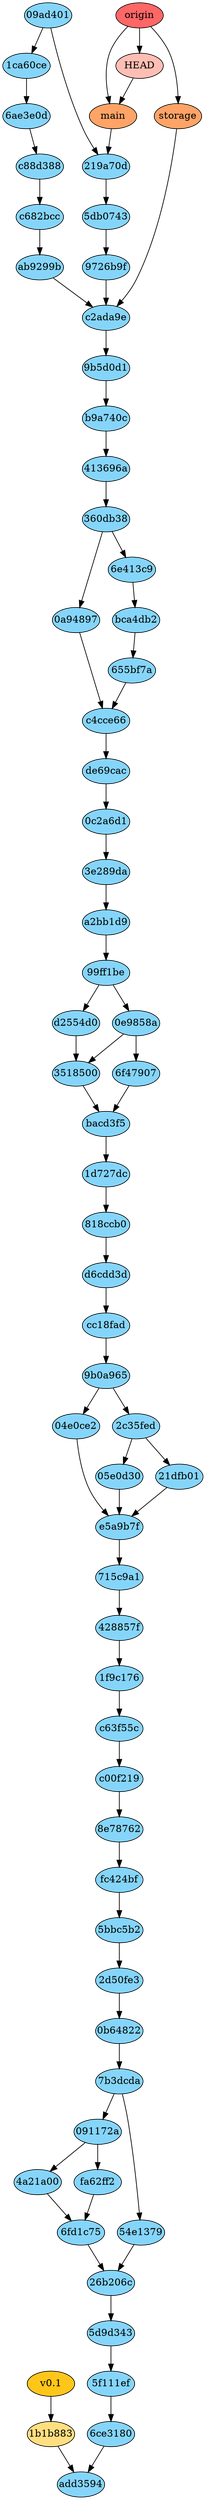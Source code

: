 digraph auto {
	graph [bgcolor=transparent]
	node [fixedsize=true style=filled width=0.95]
	"04e0ce2cf11f1f6ba039eb71cb4e4a8d91a70978" [label="04e0ce2" fillcolor="#85d5fa"]
	"04e0ce2cf11f1f6ba039eb71cb4e4a8d91a70978" -> e5a9b7f2dd9cf1d7278a7dd8567de5a8be013147
	"05e0d3007ed92d11eef474657f2da43845ee71eb" [label="05e0d30" fillcolor="#85d5fa"]
	"05e0d3007ed92d11eef474657f2da43845ee71eb" -> e5a9b7f2dd9cf1d7278a7dd8567de5a8be013147
	"091172a680d0e2c01c296db72e9969b0876e2c21" [label="091172a" fillcolor="#85d5fa"]
	"091172a680d0e2c01c296db72e9969b0876e2c21" -> "4a21a00ededb9e96858d7d5f92693789ace7c7c3"
	"091172a680d0e2c01c296db72e9969b0876e2c21" -> fa62ff2d40d83516aa382fb0f8d0c98d04b80079
	"09ad4018e3ce0f795a71bb41976242a9999bbcad" [label="09ad401" fillcolor="#85d5fa"]
	"09ad4018e3ce0f795a71bb41976242a9999bbcad" -> "1ca60ce68b720ee0919fe989e2c19fb0305353f8"
	"09ad4018e3ce0f795a71bb41976242a9999bbcad" -> "219a70d71731c30374d14ee4b9b4a4f222d37611"
	"0a9489700c3b98cc7d2faa7cc0869a6cf04033b0" [label="0a94897" fillcolor="#85d5fa"]
	"0a9489700c3b98cc7d2faa7cc0869a6cf04033b0" -> c4cce66de3796c1a164d270a58df3759dd70be30
	"0b648227f83112388f5463c698c1d6995a676840" [label="0b64822" fillcolor="#85d5fa"]
	"0b648227f83112388f5463c698c1d6995a676840" -> "7b3dcda5e26371d32425b690dfcc982da9e1e4b8"
	"0c2a6d1ac8e68dac3ab1affdd09d2ef4d0603a34" [label="0c2a6d1" fillcolor="#85d5fa"]
	"0c2a6d1ac8e68dac3ab1affdd09d2ef4d0603a34" -> "3e289da4696250803b160def9b28d845f0266a0d"
	"0e9858a157b2ae178cdce2c0eab9d6aa547eb37f" [label="0e9858a" fillcolor="#85d5fa"]
	"0e9858a157b2ae178cdce2c0eab9d6aa547eb37f" -> "35185009f073559654a94046c3cf1963d8882d21"
	"0e9858a157b2ae178cdce2c0eab9d6aa547eb37f" -> "6f4790779abb175049c177c61bbc09fd848716ea"
	"1ca60ce68b720ee0919fe989e2c19fb0305353f8" [label="1ca60ce" fillcolor="#85d5fa"]
	"1ca60ce68b720ee0919fe989e2c19fb0305353f8" -> "6ae3e0de99dc566508efdd84402e512d325e3d87"
	"1d727dc012361a64ab4bb3d2b192a69d63561c9c" [label="1d727dc" fillcolor="#85d5fa"]
	"1d727dc012361a64ab4bb3d2b192a69d63561c9c" -> "818ccb06e4cb9072d24963edf8f9be2441c464e3"
	"1f9c176c8f25abb5fecd5cc1f8cbcf4d674377ad" [label="1f9c176" fillcolor="#85d5fa"]
	"1f9c176c8f25abb5fecd5cc1f8cbcf4d674377ad" -> c63f55c6458c373527c7a2e1c4f51cc3c738287f
	"219a70d71731c30374d14ee4b9b4a4f222d37611" [label="219a70d" fillcolor="#85d5fa"]
	"219a70d71731c30374d14ee4b9b4a4f222d37611" -> "5db07430bcde2a575a6981eb109a1f833d518473"
	"21dfb0190a3af204dcb6e1df3118b0948b47c34b" [label="21dfb01" fillcolor="#85d5fa"]
	"21dfb0190a3af204dcb6e1df3118b0948b47c34b" -> e5a9b7f2dd9cf1d7278a7dd8567de5a8be013147
	"26b206c1bbb5ad9fe867d983d6d3ca71751b99a3" [label="26b206c" fillcolor="#85d5fa"]
	"26b206c1bbb5ad9fe867d983d6d3ca71751b99a3" -> "5d9d343861157f9745dba7a3a112b82c9ffacc9e"
	"2c35fed4defed4d2a1377e79c98f061a5be5165b" [label="2c35fed" fillcolor="#85d5fa"]
	"2c35fed4defed4d2a1377e79c98f061a5be5165b" -> "21dfb0190a3af204dcb6e1df3118b0948b47c34b"
	"2c35fed4defed4d2a1377e79c98f061a5be5165b" -> "05e0d3007ed92d11eef474657f2da43845ee71eb"
	"2d50fe371b5a75c102f267ca5490f5a71dc0c02d" [label="2d50fe3" fillcolor="#85d5fa"]
	"2d50fe371b5a75c102f267ca5490f5a71dc0c02d" -> "0b648227f83112388f5463c698c1d6995a676840"
	"35185009f073559654a94046c3cf1963d8882d21" [label=3518500 fillcolor="#85d5fa"]
	"35185009f073559654a94046c3cf1963d8882d21" -> bacd3f556a2318cdb35cc5a9d046b5500aaec8cd
	"360db384687841ac76dcfce02d44af23f318d355" [label="360db38" fillcolor="#85d5fa"]
	"360db384687841ac76dcfce02d44af23f318d355" -> "0a9489700c3b98cc7d2faa7cc0869a6cf04033b0"
	"360db384687841ac76dcfce02d44af23f318d355" -> "6e413c9c2db4183c50e3f729123ea381dad0c3e3"
	"3e289da4696250803b160def9b28d845f0266a0d" [label="3e289da" fillcolor="#85d5fa"]
	"3e289da4696250803b160def9b28d845f0266a0d" -> a2bb1d921c1eb7a26c5278a35a9ba441267638f0
	"413696a7e032974278f30420da63a0d0bab975fa" [label="413696a" fillcolor="#85d5fa"]
	"413696a7e032974278f30420da63a0d0bab975fa" -> "360db384687841ac76dcfce02d44af23f318d355"
	"428857f0274df66fe7851b890c1109e68f664bd9" [label="428857f" fillcolor="#85d5fa"]
	"428857f0274df66fe7851b890c1109e68f664bd9" -> "1f9c176c8f25abb5fecd5cc1f8cbcf4d674377ad"
	"4a21a00ededb9e96858d7d5f92693789ace7c7c3" [label="4a21a00" fillcolor="#85d5fa"]
	"4a21a00ededb9e96858d7d5f92693789ace7c7c3" -> "6fd1c754d47dcce222156a265bf6c405420f11c8"
	"54e13795470ccfeb9c752ee78ef802fd5157e930" [label="54e1379" fillcolor="#85d5fa"]
	"54e13795470ccfeb9c752ee78ef802fd5157e930" -> "26b206c1bbb5ad9fe867d983d6d3ca71751b99a3"
	"5bbc5b259fd976fc2d959d2f99c741fdb2f6bc9a" [label="5bbc5b2" fillcolor="#85d5fa"]
	"5bbc5b259fd976fc2d959d2f99c741fdb2f6bc9a" -> "2d50fe371b5a75c102f267ca5490f5a71dc0c02d"
	"5d9d343861157f9745dba7a3a112b82c9ffacc9e" [label="5d9d343" fillcolor="#85d5fa"]
	"5d9d343861157f9745dba7a3a112b82c9ffacc9e" -> "5f111eff2bc90529de273ae280b487137f42fda6"
	"5db07430bcde2a575a6981eb109a1f833d518473" [label="5db0743" fillcolor="#85d5fa"]
	"5db07430bcde2a575a6981eb109a1f833d518473" -> "9726b9fc8745b94f390878172ef173ed7707285e"
	"5f111eff2bc90529de273ae280b487137f42fda6" [label="5f111ef" fillcolor="#85d5fa"]
	"5f111eff2bc90529de273ae280b487137f42fda6" -> "6ce3180c654a2d69d7e48aba1445629ee9a7876c"
	"655bf7a30f7f54634dea511fda8d0eb554c808ae" [label="655bf7a" fillcolor="#85d5fa"]
	"655bf7a30f7f54634dea511fda8d0eb554c808ae" -> c4cce66de3796c1a164d270a58df3759dd70be30
	"6ae3e0de99dc566508efdd84402e512d325e3d87" [label="6ae3e0d" fillcolor="#85d5fa"]
	"6ae3e0de99dc566508efdd84402e512d325e3d87" -> c88d38850633c4ccc1f991674f7cb96de9ee9b4b
	"6ce3180c654a2d69d7e48aba1445629ee9a7876c" [label="6ce3180" fillcolor="#85d5fa"]
	"6ce3180c654a2d69d7e48aba1445629ee9a7876c" -> add359463c4e42f2fd2eea43ed29e9c5c1ec4874
	"6e413c9c2db4183c50e3f729123ea381dad0c3e3" [label="6e413c9" fillcolor="#85d5fa"]
	"6e413c9c2db4183c50e3f729123ea381dad0c3e3" -> bca4db2fd17c8499bad30db35aa0f2aacb1a7062
	"6f4790779abb175049c177c61bbc09fd848716ea" [label="6f47907" fillcolor="#85d5fa"]
	"6f4790779abb175049c177c61bbc09fd848716ea" -> bacd3f556a2318cdb35cc5a9d046b5500aaec8cd
	"6fd1c754d47dcce222156a265bf6c405420f11c8" [label="6fd1c75" fillcolor="#85d5fa"]
	"6fd1c754d47dcce222156a265bf6c405420f11c8" -> "26b206c1bbb5ad9fe867d983d6d3ca71751b99a3"
	"715c9a16d6d046de3d43f5d1f05b2ea3fbaea344" [label="715c9a1" fillcolor="#85d5fa"]
	"715c9a16d6d046de3d43f5d1f05b2ea3fbaea344" -> "428857f0274df66fe7851b890c1109e68f664bd9"
	"7b3dcda5e26371d32425b690dfcc982da9e1e4b8" [label="7b3dcda" fillcolor="#85d5fa"]
	"7b3dcda5e26371d32425b690dfcc982da9e1e4b8" -> "54e13795470ccfeb9c752ee78ef802fd5157e930"
	"7b3dcda5e26371d32425b690dfcc982da9e1e4b8" -> "091172a680d0e2c01c296db72e9969b0876e2c21"
	"818ccb06e4cb9072d24963edf8f9be2441c464e3" [label="818ccb0" fillcolor="#85d5fa"]
	"818ccb06e4cb9072d24963edf8f9be2441c464e3" -> d6cdd3deb0a1789229fd813556d3892b7ff9a6c2
	"8e787622b381d99beae2f91ba5403b242935cbb5" [label="8e78762" fillcolor="#85d5fa"]
	"8e787622b381d99beae2f91ba5403b242935cbb5" -> fc424bfd11ed66e7b89594012e09126cbe18a75a
	"9726b9fc8745b94f390878172ef173ed7707285e" [label="9726b9f" fillcolor="#85d5fa"]
	"9726b9fc8745b94f390878172ef173ed7707285e" -> c2ada9e5830c6e5284021df5f48c935980f8acbd
	"99ff1becaf7472f6f8fd15cdad0899766e3f98ad" [label="99ff1be" fillcolor="#85d5fa"]
	"99ff1becaf7472f6f8fd15cdad0899766e3f98ad" -> "0e9858a157b2ae178cdce2c0eab9d6aa547eb37f"
	"99ff1becaf7472f6f8fd15cdad0899766e3f98ad" -> d2554d0730cb318c1834f5172474671ec76b7416
	"9b0a9653a440301eb9d06f1476245654e55fd355" [label="9b0a965" fillcolor="#85d5fa"]
	"9b0a9653a440301eb9d06f1476245654e55fd355" -> "2c35fed4defed4d2a1377e79c98f061a5be5165b"
	"9b0a9653a440301eb9d06f1476245654e55fd355" -> "04e0ce2cf11f1f6ba039eb71cb4e4a8d91a70978"
	"9b5d0d1015d21f7123b9bcd3302331569b22b2ef" [label="9b5d0d1" fillcolor="#85d5fa"]
	"9b5d0d1015d21f7123b9bcd3302331569b22b2ef" -> b9a740c8ae33b19dc87ead5c27c80f02320949b3
	a2bb1d921c1eb7a26c5278a35a9ba441267638f0 [label=a2bb1d9 fillcolor="#85d5fa"]
	a2bb1d921c1eb7a26c5278a35a9ba441267638f0 -> "99ff1becaf7472f6f8fd15cdad0899766e3f98ad"
	ab9299bab8c1da68ff00c6c186dbf8bf06bca10d [label=ab9299b fillcolor="#85d5fa"]
	ab9299bab8c1da68ff00c6c186dbf8bf06bca10d -> c2ada9e5830c6e5284021df5f48c935980f8acbd
	add359463c4e42f2fd2eea43ed29e9c5c1ec4874 [label=add3594 fillcolor="#85d5fa"]
	b9a740c8ae33b19dc87ead5c27c80f02320949b3 [label=b9a740c fillcolor="#85d5fa"]
	b9a740c8ae33b19dc87ead5c27c80f02320949b3 -> "413696a7e032974278f30420da63a0d0bab975fa"
	bacd3f556a2318cdb35cc5a9d046b5500aaec8cd [label=bacd3f5 fillcolor="#85d5fa"]
	bacd3f556a2318cdb35cc5a9d046b5500aaec8cd -> "1d727dc012361a64ab4bb3d2b192a69d63561c9c"
	bca4db2fd17c8499bad30db35aa0f2aacb1a7062 [label=bca4db2 fillcolor="#85d5fa"]
	bca4db2fd17c8499bad30db35aa0f2aacb1a7062 -> "655bf7a30f7f54634dea511fda8d0eb554c808ae"
	c00f219637e1e9d6ae59e7858331717dbffe3feb [label=c00f219 fillcolor="#85d5fa"]
	c00f219637e1e9d6ae59e7858331717dbffe3feb -> "8e787622b381d99beae2f91ba5403b242935cbb5"
	c2ada9e5830c6e5284021df5f48c935980f8acbd [label=c2ada9e fillcolor="#85d5fa"]
	c2ada9e5830c6e5284021df5f48c935980f8acbd -> "9b5d0d1015d21f7123b9bcd3302331569b22b2ef"
	c4cce66de3796c1a164d270a58df3759dd70be30 [label=c4cce66 fillcolor="#85d5fa"]
	c4cce66de3796c1a164d270a58df3759dd70be30 -> de69caccab3a6ba03b6bae6db62c37fbee895c7d
	c63f55c6458c373527c7a2e1c4f51cc3c738287f [label=c63f55c fillcolor="#85d5fa"]
	c63f55c6458c373527c7a2e1c4f51cc3c738287f -> c00f219637e1e9d6ae59e7858331717dbffe3feb
	c682bcce0c83d44f56e5390b7025551da3e2e0a6 [label=c682bcc fillcolor="#85d5fa"]
	c682bcce0c83d44f56e5390b7025551da3e2e0a6 -> ab9299bab8c1da68ff00c6c186dbf8bf06bca10d
	c88d38850633c4ccc1f991674f7cb96de9ee9b4b [label=c88d388 fillcolor="#85d5fa"]
	c88d38850633c4ccc1f991674f7cb96de9ee9b4b -> c682bcce0c83d44f56e5390b7025551da3e2e0a6
	cc18fad4151010ed15ca71feed10db8ea2773f06 [label=cc18fad fillcolor="#85d5fa"]
	cc18fad4151010ed15ca71feed10db8ea2773f06 -> "9b0a9653a440301eb9d06f1476245654e55fd355"
	d2554d0730cb318c1834f5172474671ec76b7416 [label=d2554d0 fillcolor="#85d5fa"]
	d2554d0730cb318c1834f5172474671ec76b7416 -> "35185009f073559654a94046c3cf1963d8882d21"
	d6cdd3deb0a1789229fd813556d3892b7ff9a6c2 [label=d6cdd3d fillcolor="#85d5fa"]
	d6cdd3deb0a1789229fd813556d3892b7ff9a6c2 -> cc18fad4151010ed15ca71feed10db8ea2773f06
	de69caccab3a6ba03b6bae6db62c37fbee895c7d [label=de69cac fillcolor="#85d5fa"]
	de69caccab3a6ba03b6bae6db62c37fbee895c7d -> "0c2a6d1ac8e68dac3ab1affdd09d2ef4d0603a34"
	e5a9b7f2dd9cf1d7278a7dd8567de5a8be013147 [label=e5a9b7f fillcolor="#85d5fa"]
	e5a9b7f2dd9cf1d7278a7dd8567de5a8be013147 -> "715c9a16d6d046de3d43f5d1f05b2ea3fbaea344"
	fa62ff2d40d83516aa382fb0f8d0c98d04b80079 [label=fa62ff2 fillcolor="#85d5fa"]
	fa62ff2d40d83516aa382fb0f8d0c98d04b80079 -> "6fd1c754d47dcce222156a265bf6c405420f11c8"
	fc424bfd11ed66e7b89594012e09126cbe18a75a [label=fc424bf fillcolor="#85d5fa"]
	fc424bfd11ed66e7b89594012e09126cbe18a75a -> "5bbc5b259fd976fc2d959d2f99c741fdb2f6bc9a"
	"origin/main" [label=main fillcolor="#ffa366"]
	"origin/main" -> "219a70d71731c30374d14ee4b9b4a4f222d37611"
	"origin/storage" [label=storage fillcolor="#ffa366"]
	"origin/storage" -> c2ada9e5830c6e5284021df5f48c935980f8acbd
	"origin/HEAD" [label=HEAD fillcolor="#ffbeb3"]
	"origin/HEAD" -> "origin/main"
	origin [label=origin fillcolor="#ff6666"]
	origin -> "origin/main"
	origin -> "origin/storage"
	origin -> "origin/HEAD"
	"1b1b8830f481541e02d40ba4b38af355ab12ad8b" [label="1b1b883" fillcolor="#ffdf80"]
	"1b1b8830f481541e02d40ba4b38af355ab12ad8b" -> add359463c4e42f2fd2eea43ed29e9c5c1ec4874
	"v0.1" [label="v0.1" fillcolor="#ffc61a"]
	"v0.1" -> "1b1b8830f481541e02d40ba4b38af355ab12ad8b"
}
